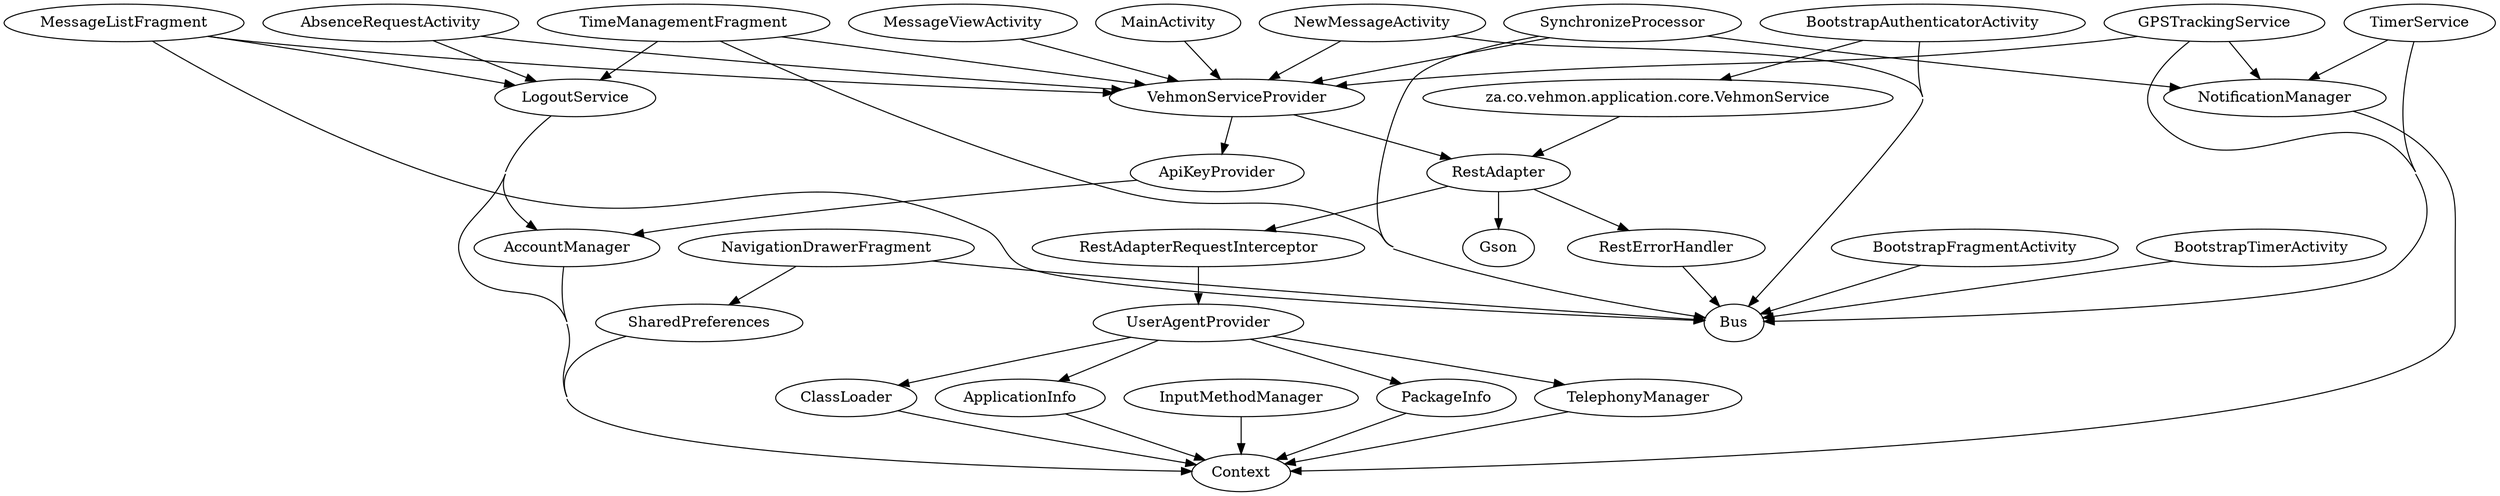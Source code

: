 digraph G1 {
  concentrate = true;
  AbsenceRequestActivity -> VehmonServiceProvider;
  AbsenceRequestActivity -> LogoutService;
  AccountManager -> Context;
  ApiKeyProvider -> AccountManager;
  ApplicationInfo -> Context;
  n2 [label="za.co.vehmon.application.core.VehmonService"];
  BootstrapAuthenticatorActivity -> n2;
  BootstrapAuthenticatorActivity -> Bus;
  BootstrapFragmentActivity -> Bus;
  BootstrapTimerActivity -> Bus;
  ClassLoader -> Context;
  GPSTrackingService -> NotificationManager;
  GPSTrackingService -> VehmonServiceProvider;
  GPSTrackingService -> Bus;
  InputMethodManager -> Context;
  LogoutService -> AccountManager;
  LogoutService -> Context;
  MainActivity -> VehmonServiceProvider;
  MessageListFragment -> VehmonServiceProvider;
  MessageListFragment -> LogoutService;
  MessageListFragment -> Bus;
  MessageViewActivity -> VehmonServiceProvider;
  NavigationDrawerFragment -> SharedPreferences;
  NavigationDrawerFragment -> Bus;
  NewMessageActivity -> VehmonServiceProvider;
  NewMessageActivity -> Bus;
  NotificationManager -> Context;
  PackageInfo -> Context;
  RestAdapter -> RestAdapterRequestInterceptor;
  RestAdapter -> Gson;
  RestAdapter -> RestErrorHandler;
  RestAdapterRequestInterceptor -> UserAgentProvider;
  RestErrorHandler -> Bus;
  SharedPreferences -> Context;
  SynchronizeProcessor -> NotificationManager;
  SynchronizeProcessor -> VehmonServiceProvider;
  SynchronizeProcessor -> Bus;
  TelephonyManager -> Context;
  TimeManagementFragment -> VehmonServiceProvider;
  TimeManagementFragment -> LogoutService;
  TimeManagementFragment -> Bus;
  TimerService -> NotificationManager;
  TimerService -> Bus;
  UserAgentProvider -> PackageInfo;
  UserAgentProvider -> TelephonyManager;
  UserAgentProvider -> ApplicationInfo;
  UserAgentProvider -> ClassLoader;
  VehmonServiceProvider -> ApiKeyProvider;
  VehmonServiceProvider -> RestAdapter;
  n2 -> RestAdapter;
}
